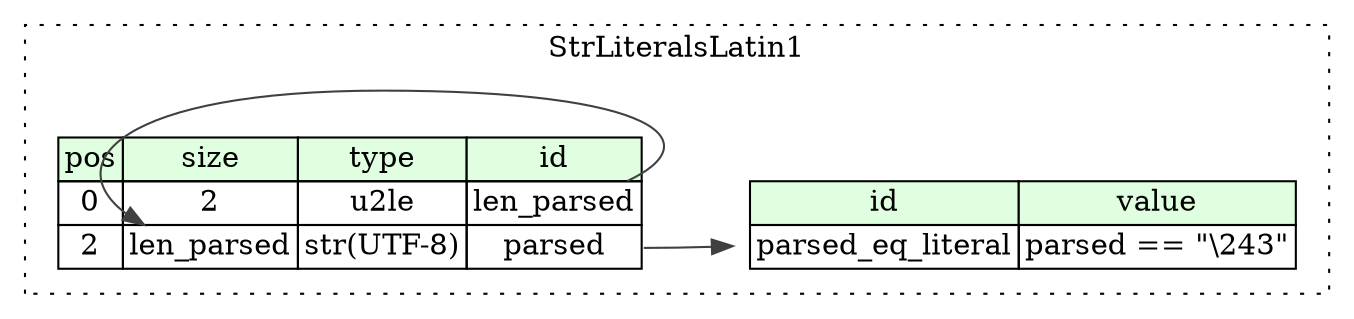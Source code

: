 digraph {
	rankdir=LR;
	node [shape=plaintext];
	subgraph cluster__str_literals_latin1 {
		label="StrLiteralsLatin1";
		graph[style=dotted];

		str_literals_latin1__seq [label=<<TABLE BORDER="0" CELLBORDER="1" CELLSPACING="0">
			<TR><TD BGCOLOR="#E0FFE0">pos</TD><TD BGCOLOR="#E0FFE0">size</TD><TD BGCOLOR="#E0FFE0">type</TD><TD BGCOLOR="#E0FFE0">id</TD></TR>
			<TR><TD PORT="len_parsed_pos">0</TD><TD PORT="len_parsed_size">2</TD><TD>u2le</TD><TD PORT="len_parsed_type">len_parsed</TD></TR>
			<TR><TD PORT="parsed_pos">2</TD><TD PORT="parsed_size">len_parsed</TD><TD>str(UTF-8)</TD><TD PORT="parsed_type">parsed</TD></TR>
		</TABLE>>];
		str_literals_latin1__inst__parsed_eq_literal [label=<<TABLE BORDER="0" CELLBORDER="1" CELLSPACING="0">
			<TR><TD BGCOLOR="#E0FFE0">id</TD><TD BGCOLOR="#E0FFE0">value</TD></TR>
			<TR><TD>parsed_eq_literal</TD><TD>parsed == &quot;\243&quot;</TD></TR>
		</TABLE>>];
	}
	str_literals_latin1__seq:len_parsed_type -> str_literals_latin1__seq:parsed_size [color="#404040"];
	str_literals_latin1__seq:parsed_type -> str_literals_latin1__inst__parsed_eq_literal [color="#404040"];
}

